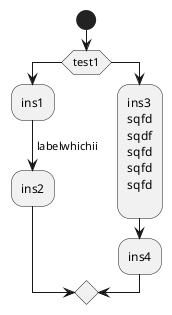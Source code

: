 {
  "sha1": "29ygomdg47904lmrwo4j8yodqmdffm5",
  "insertion": {
    "when": "2024-05-30T20:48:19.942Z",
    "user": "plantuml@gmail.com"
  }
}
@startuml
start
if (test1) then
	 :ins1;
'	 -> label which is very very long;
'	 -> labelwhichii xwlk sfdmlkjsfdkj sdfkjsqdflkjs sdfsqdf;
	 -> labelwhichii;
	 :ins2;
else
	 :ins3
	 sqfd
	 sqdf
	 sqfd
	 sqfd
	 sqfd
	 ;
'	 -> l;
	 :ins4;
endif
@enduml
